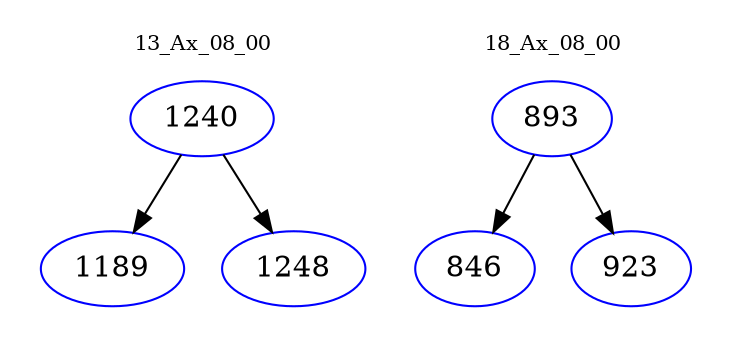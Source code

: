 digraph{
subgraph cluster_0 {
color = white
label = "13_Ax_08_00";
fontsize=10;
T0_1240 [label="1240", color="blue"]
T0_1240 -> T0_1189 [color="black"]
T0_1189 [label="1189", color="blue"]
T0_1240 -> T0_1248 [color="black"]
T0_1248 [label="1248", color="blue"]
}
subgraph cluster_1 {
color = white
label = "18_Ax_08_00";
fontsize=10;
T1_893 [label="893", color="blue"]
T1_893 -> T1_846 [color="black"]
T1_846 [label="846", color="blue"]
T1_893 -> T1_923 [color="black"]
T1_923 [label="923", color="blue"]
}
}
